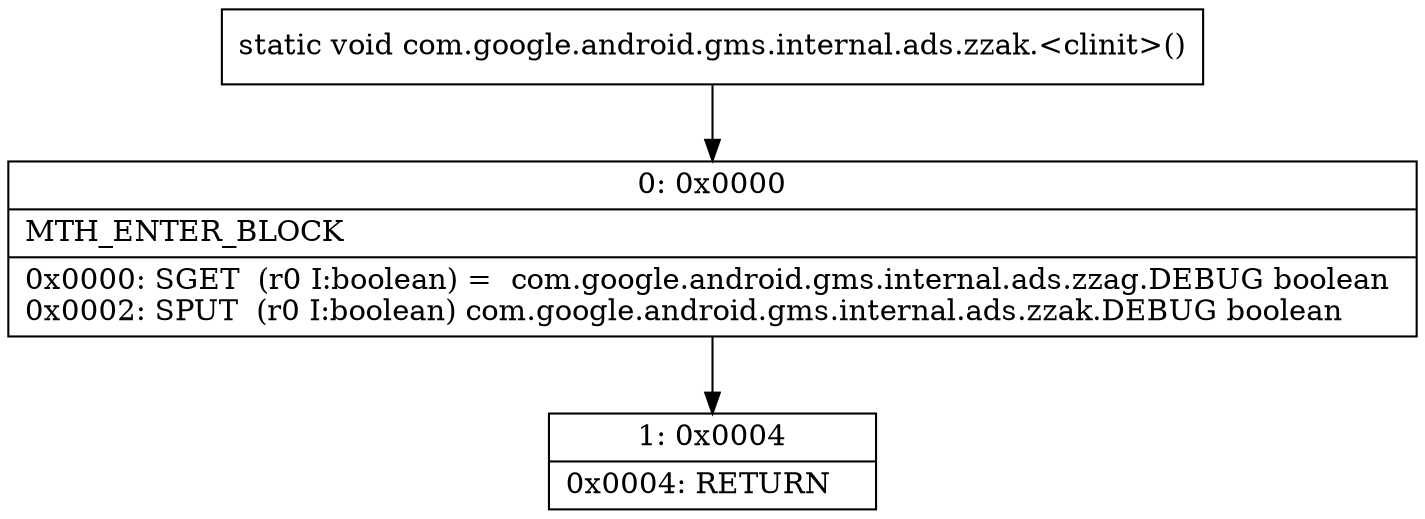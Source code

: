 digraph "CFG forcom.google.android.gms.internal.ads.zzak.\<clinit\>()V" {
Node_0 [shape=record,label="{0\:\ 0x0000|MTH_ENTER_BLOCK\l|0x0000: SGET  (r0 I:boolean) =  com.google.android.gms.internal.ads.zzag.DEBUG boolean \l0x0002: SPUT  (r0 I:boolean) com.google.android.gms.internal.ads.zzak.DEBUG boolean \l}"];
Node_1 [shape=record,label="{1\:\ 0x0004|0x0004: RETURN   \l}"];
MethodNode[shape=record,label="{static void com.google.android.gms.internal.ads.zzak.\<clinit\>() }"];
MethodNode -> Node_0;
Node_0 -> Node_1;
}

